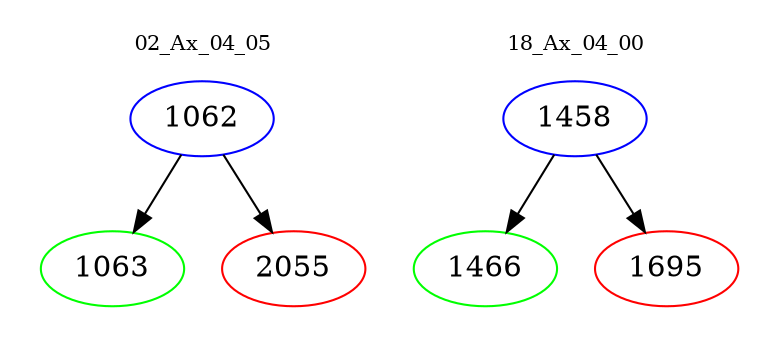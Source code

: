 digraph{
subgraph cluster_0 {
color = white
label = "02_Ax_04_05";
fontsize=10;
T0_1062 [label="1062", color="blue"]
T0_1062 -> T0_1063 [color="black"]
T0_1063 [label="1063", color="green"]
T0_1062 -> T0_2055 [color="black"]
T0_2055 [label="2055", color="red"]
}
subgraph cluster_1 {
color = white
label = "18_Ax_04_00";
fontsize=10;
T1_1458 [label="1458", color="blue"]
T1_1458 -> T1_1466 [color="black"]
T1_1466 [label="1466", color="green"]
T1_1458 -> T1_1695 [color="black"]
T1_1695 [label="1695", color="red"]
}
}
